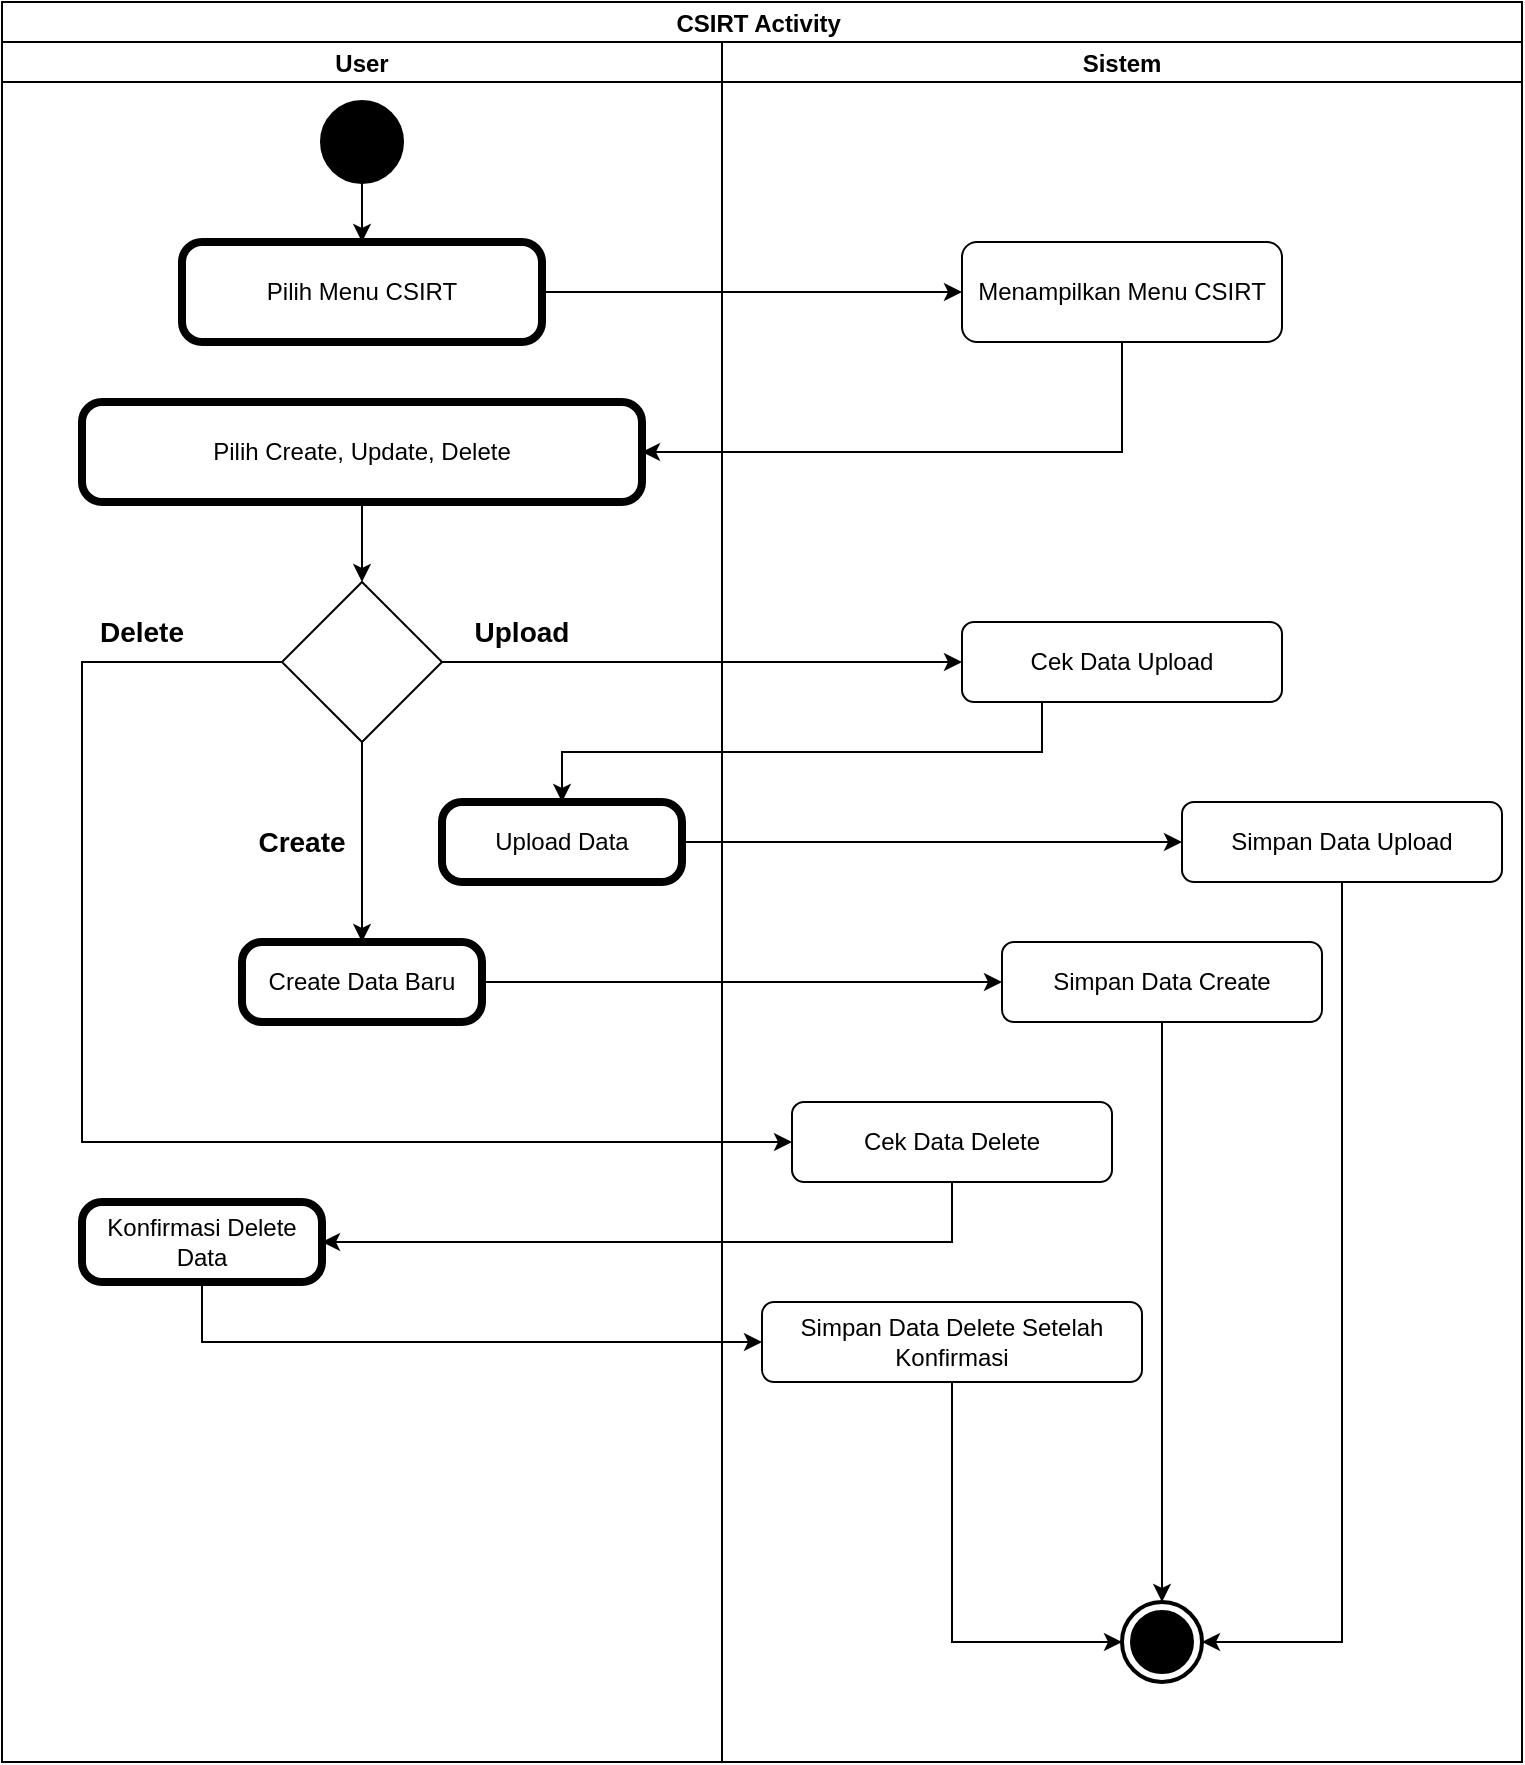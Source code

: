 <mxfile version="18.0.7" type="github">
  <diagram id="2AaTSGa9Z8BQQ-PvD9Bo" name="Page-1">
    <mxGraphModel dx="2062" dy="786" grid="1" gridSize="10" guides="1" tooltips="1" connect="1" arrows="1" fold="1" page="1" pageScale="1" pageWidth="850" pageHeight="1100" math="0" shadow="0">
      <root>
        <mxCell id="0" />
        <mxCell id="1" parent="0" />
        <mxCell id="jXdwk9JwkKEWe-Lg2wPp-1" value="CSIRT Activity " style="swimlane;childLayout=stackLayout;resizeParent=1;resizeParentMax=0;startSize=20;" vertex="1" parent="1">
          <mxGeometry x="40" y="40" width="760" height="880" as="geometry" />
        </mxCell>
        <mxCell id="jXdwk9JwkKEWe-Lg2wPp-2" value="User" style="swimlane;startSize=20;" vertex="1" parent="jXdwk9JwkKEWe-Lg2wPp-1">
          <mxGeometry y="20" width="360" height="860" as="geometry" />
        </mxCell>
        <mxCell id="jXdwk9JwkKEWe-Lg2wPp-24" style="edgeStyle=orthogonalEdgeStyle;rounded=0;orthogonalLoop=1;jettySize=auto;html=1;exitX=0.5;exitY=1;exitDx=0;exitDy=0;entryX=0.5;entryY=0;entryDx=0;entryDy=0;entryPerimeter=0;" edge="1" parent="jXdwk9JwkKEWe-Lg2wPp-2" source="jXdwk9JwkKEWe-Lg2wPp-5" target="jXdwk9JwkKEWe-Lg2wPp-6">
          <mxGeometry relative="1" as="geometry" />
        </mxCell>
        <mxCell id="jXdwk9JwkKEWe-Lg2wPp-5" value="" style="shape=ellipse;html=1;fillColor=#000000;strokeWidth=2;verticalLabelPosition=bottom;verticalAlignment=top;perimeter=ellipsePerimeter;" vertex="1" parent="jXdwk9JwkKEWe-Lg2wPp-2">
          <mxGeometry x="160" y="30" width="40" height="40" as="geometry" />
        </mxCell>
        <mxCell id="jXdwk9JwkKEWe-Lg2wPp-6" value="Pilih Menu CSIRT" style="points=[[0.25,0,0],[0.5,0,0],[0.75,0,0],[1,0.25,0],[1,0.5,0],[1,0.75,0],[0.75,1,0],[0.5,1,0],[0.25,1,0],[0,0.75,0],[0,0.5,0],[0,0.25,0]];shape=mxgraph.bpmn.task;whiteSpace=wrap;rectStyle=rounded;size=10;bpmnShapeType=call;" vertex="1" parent="jXdwk9JwkKEWe-Lg2wPp-2">
          <mxGeometry x="90" y="100" width="180" height="50" as="geometry" />
        </mxCell>
        <mxCell id="jXdwk9JwkKEWe-Lg2wPp-27" style="edgeStyle=orthogonalEdgeStyle;rounded=0;orthogonalLoop=1;jettySize=auto;html=1;exitX=0.5;exitY=1;exitDx=0;exitDy=0;exitPerimeter=0;entryX=0.5;entryY=0;entryDx=0;entryDy=0;" edge="1" parent="jXdwk9JwkKEWe-Lg2wPp-2" source="jXdwk9JwkKEWe-Lg2wPp-11" target="jXdwk9JwkKEWe-Lg2wPp-12">
          <mxGeometry relative="1" as="geometry" />
        </mxCell>
        <mxCell id="jXdwk9JwkKEWe-Lg2wPp-11" value="Pilih Create, Update, Delete" style="points=[[0.25,0,0],[0.5,0,0],[0.75,0,0],[1,0.25,0],[1,0.5,0],[1,0.75,0],[0.75,1,0],[0.5,1,0],[0.25,1,0],[0,0.75,0],[0,0.5,0],[0,0.25,0]];shape=mxgraph.bpmn.task;whiteSpace=wrap;rectStyle=rounded;size=10;bpmnShapeType=call;" vertex="1" parent="jXdwk9JwkKEWe-Lg2wPp-2">
          <mxGeometry x="40" y="180" width="280" height="50" as="geometry" />
        </mxCell>
        <mxCell id="jXdwk9JwkKEWe-Lg2wPp-22" style="edgeStyle=orthogonalEdgeStyle;rounded=0;orthogonalLoop=1;jettySize=auto;html=1;exitX=0.5;exitY=1;exitDx=0;exitDy=0;entryX=0.5;entryY=0;entryDx=0;entryDy=0;entryPerimeter=0;" edge="1" parent="jXdwk9JwkKEWe-Lg2wPp-2" source="jXdwk9JwkKEWe-Lg2wPp-12" target="jXdwk9JwkKEWe-Lg2wPp-17">
          <mxGeometry relative="1" as="geometry" />
        </mxCell>
        <mxCell id="jXdwk9JwkKEWe-Lg2wPp-12" value="" style="rhombus;whiteSpace=wrap;html=1;" vertex="1" parent="jXdwk9JwkKEWe-Lg2wPp-2">
          <mxGeometry x="140" y="270" width="80" height="80" as="geometry" />
        </mxCell>
        <mxCell id="jXdwk9JwkKEWe-Lg2wPp-14" value="Upload Data" style="points=[[0.25,0,0],[0.5,0,0],[0.75,0,0],[1,0.25,0],[1,0.5,0],[1,0.75,0],[0.75,1,0],[0.5,1,0],[0.25,1,0],[0,0.75,0],[0,0.5,0],[0,0.25,0]];shape=mxgraph.bpmn.task;whiteSpace=wrap;rectStyle=rounded;size=10;bpmnShapeType=call;" vertex="1" parent="jXdwk9JwkKEWe-Lg2wPp-2">
          <mxGeometry x="220" y="380" width="120" height="40" as="geometry" />
        </mxCell>
        <mxCell id="jXdwk9JwkKEWe-Lg2wPp-17" value="Create Data Baru" style="points=[[0.25,0,0],[0.5,0,0],[0.75,0,0],[1,0.25,0],[1,0.5,0],[1,0.75,0],[0.75,1,0],[0.5,1,0],[0.25,1,0],[0,0.75,0],[0,0.5,0],[0,0.25,0]];shape=mxgraph.bpmn.task;whiteSpace=wrap;rectStyle=rounded;size=10;bpmnShapeType=call;" vertex="1" parent="jXdwk9JwkKEWe-Lg2wPp-2">
          <mxGeometry x="120" y="450" width="120" height="40" as="geometry" />
        </mxCell>
        <mxCell id="jXdwk9JwkKEWe-Lg2wPp-28" value="Konfirmasi Delete Data" style="points=[[0.25,0,0],[0.5,0,0],[0.75,0,0],[1,0.25,0],[1,0.5,0],[1,0.75,0],[0.75,1,0],[0.5,1,0],[0.25,1,0],[0,0.75,0],[0,0.5,0],[0,0.25,0]];shape=mxgraph.bpmn.task;whiteSpace=wrap;rectStyle=rounded;size=10;bpmnShapeType=call;" vertex="1" parent="jXdwk9JwkKEWe-Lg2wPp-2">
          <mxGeometry x="40" y="580" width="120" height="40" as="geometry" />
        </mxCell>
        <mxCell id="jXdwk9JwkKEWe-Lg2wPp-39" value="&lt;b&gt;&lt;font style=&quot;font-size: 14px;&quot;&gt;Upload&lt;/font&gt;&lt;/b&gt;" style="text;html=1;strokeColor=none;fillColor=none;align=center;verticalAlign=middle;whiteSpace=wrap;rounded=0;" vertex="1" parent="jXdwk9JwkKEWe-Lg2wPp-2">
          <mxGeometry x="230" y="280" width="60" height="30" as="geometry" />
        </mxCell>
        <mxCell id="jXdwk9JwkKEWe-Lg2wPp-40" value="&lt;b&gt;&lt;font style=&quot;font-size: 14px;&quot;&gt;Create&lt;/font&gt;&lt;/b&gt;" style="text;html=1;strokeColor=none;fillColor=none;align=center;verticalAlign=middle;whiteSpace=wrap;rounded=0;" vertex="1" parent="jXdwk9JwkKEWe-Lg2wPp-2">
          <mxGeometry x="120" y="385" width="60" height="30" as="geometry" />
        </mxCell>
        <mxCell id="jXdwk9JwkKEWe-Lg2wPp-41" value="&lt;b&gt;&lt;font style=&quot;font-size: 14px;&quot;&gt;Delete&lt;/font&gt;&lt;/b&gt;" style="text;html=1;strokeColor=none;fillColor=none;align=center;verticalAlign=middle;whiteSpace=wrap;rounded=0;" vertex="1" parent="jXdwk9JwkKEWe-Lg2wPp-2">
          <mxGeometry x="40" y="280" width="60" height="30" as="geometry" />
        </mxCell>
        <mxCell id="jXdwk9JwkKEWe-Lg2wPp-4" value="Sistem" style="swimlane;startSize=20;" vertex="1" parent="jXdwk9JwkKEWe-Lg2wPp-1">
          <mxGeometry x="360" y="20" width="400" height="860" as="geometry" />
        </mxCell>
        <mxCell id="jXdwk9JwkKEWe-Lg2wPp-10" value="Menampilkan Menu CSIRT" style="shape=rect;html=1;rounded=1;whiteSpace=wrap;align=center;" vertex="1" parent="jXdwk9JwkKEWe-Lg2wPp-4">
          <mxGeometry x="120" y="100" width="160" height="50" as="geometry" />
        </mxCell>
        <mxCell id="jXdwk9JwkKEWe-Lg2wPp-13" value="Cek Data Upload" style="shape=rect;html=1;rounded=1;whiteSpace=wrap;align=center;" vertex="1" parent="jXdwk9JwkKEWe-Lg2wPp-4">
          <mxGeometry x="120" y="290" width="160" height="40" as="geometry" />
        </mxCell>
        <mxCell id="jXdwk9JwkKEWe-Lg2wPp-38" style="edgeStyle=orthogonalEdgeStyle;rounded=0;orthogonalLoop=1;jettySize=auto;html=1;exitX=0.5;exitY=1;exitDx=0;exitDy=0;entryX=1;entryY=0.5;entryDx=0;entryDy=0;entryPerimeter=0;" edge="1" parent="jXdwk9JwkKEWe-Lg2wPp-4" source="jXdwk9JwkKEWe-Lg2wPp-15" target="jXdwk9JwkKEWe-Lg2wPp-35">
          <mxGeometry relative="1" as="geometry" />
        </mxCell>
        <mxCell id="jXdwk9JwkKEWe-Lg2wPp-15" value="Simpan Data Upload" style="shape=rect;html=1;rounded=1;whiteSpace=wrap;align=center;" vertex="1" parent="jXdwk9JwkKEWe-Lg2wPp-4">
          <mxGeometry x="230" y="380" width="160" height="40" as="geometry" />
        </mxCell>
        <mxCell id="jXdwk9JwkKEWe-Lg2wPp-37" style="edgeStyle=orthogonalEdgeStyle;rounded=0;orthogonalLoop=1;jettySize=auto;html=1;exitX=0.5;exitY=1;exitDx=0;exitDy=0;entryX=0.5;entryY=0;entryDx=0;entryDy=0;entryPerimeter=0;" edge="1" parent="jXdwk9JwkKEWe-Lg2wPp-4" source="jXdwk9JwkKEWe-Lg2wPp-16" target="jXdwk9JwkKEWe-Lg2wPp-35">
          <mxGeometry relative="1" as="geometry" />
        </mxCell>
        <mxCell id="jXdwk9JwkKEWe-Lg2wPp-16" value="Simpan Data Create" style="shape=rect;html=1;rounded=1;whiteSpace=wrap;align=center;" vertex="1" parent="jXdwk9JwkKEWe-Lg2wPp-4">
          <mxGeometry x="140" y="450" width="160" height="40" as="geometry" />
        </mxCell>
        <mxCell id="jXdwk9JwkKEWe-Lg2wPp-29" value="Cek Data Delete" style="shape=rect;html=1;rounded=1;whiteSpace=wrap;align=center;" vertex="1" parent="jXdwk9JwkKEWe-Lg2wPp-4">
          <mxGeometry x="35" y="530" width="160" height="40" as="geometry" />
        </mxCell>
        <mxCell id="jXdwk9JwkKEWe-Lg2wPp-36" style="edgeStyle=orthogonalEdgeStyle;rounded=0;orthogonalLoop=1;jettySize=auto;html=1;exitX=0.5;exitY=1;exitDx=0;exitDy=0;entryX=0;entryY=0.5;entryDx=0;entryDy=0;entryPerimeter=0;" edge="1" parent="jXdwk9JwkKEWe-Lg2wPp-4" source="jXdwk9JwkKEWe-Lg2wPp-32" target="jXdwk9JwkKEWe-Lg2wPp-35">
          <mxGeometry relative="1" as="geometry" />
        </mxCell>
        <mxCell id="jXdwk9JwkKEWe-Lg2wPp-32" value="Simpan Data Delete Setelah Konfirmasi" style="shape=rect;html=1;rounded=1;whiteSpace=wrap;align=center;" vertex="1" parent="jXdwk9JwkKEWe-Lg2wPp-4">
          <mxGeometry x="20" y="630" width="190" height="40" as="geometry" />
        </mxCell>
        <mxCell id="jXdwk9JwkKEWe-Lg2wPp-35" value="" style="html=1;shape=mxgraph.sysml.actFinal;strokeWidth=2;verticalLabelPosition=bottom;verticalAlignment=top;" vertex="1" parent="jXdwk9JwkKEWe-Lg2wPp-4">
          <mxGeometry x="200" y="780" width="40" height="40" as="geometry" />
        </mxCell>
        <mxCell id="jXdwk9JwkKEWe-Lg2wPp-19" style="edgeStyle=orthogonalEdgeStyle;rounded=0;orthogonalLoop=1;jettySize=auto;html=1;exitX=1;exitY=0.5;exitDx=0;exitDy=0;entryX=0;entryY=0.5;entryDx=0;entryDy=0;" edge="1" parent="jXdwk9JwkKEWe-Lg2wPp-1" source="jXdwk9JwkKEWe-Lg2wPp-12" target="jXdwk9JwkKEWe-Lg2wPp-13">
          <mxGeometry relative="1" as="geometry" />
        </mxCell>
        <mxCell id="jXdwk9JwkKEWe-Lg2wPp-20" style="edgeStyle=orthogonalEdgeStyle;rounded=0;orthogonalLoop=1;jettySize=auto;html=1;exitX=0.25;exitY=1;exitDx=0;exitDy=0;entryX=0.5;entryY=0;entryDx=0;entryDy=0;entryPerimeter=0;" edge="1" parent="jXdwk9JwkKEWe-Lg2wPp-1" source="jXdwk9JwkKEWe-Lg2wPp-13" target="jXdwk9JwkKEWe-Lg2wPp-14">
          <mxGeometry relative="1" as="geometry" />
        </mxCell>
        <mxCell id="jXdwk9JwkKEWe-Lg2wPp-21" style="edgeStyle=orthogonalEdgeStyle;rounded=0;orthogonalLoop=1;jettySize=auto;html=1;exitX=1;exitY=0.5;exitDx=0;exitDy=0;exitPerimeter=0;entryX=0;entryY=0.5;entryDx=0;entryDy=0;" edge="1" parent="jXdwk9JwkKEWe-Lg2wPp-1" source="jXdwk9JwkKEWe-Lg2wPp-14" target="jXdwk9JwkKEWe-Lg2wPp-15">
          <mxGeometry relative="1" as="geometry" />
        </mxCell>
        <mxCell id="jXdwk9JwkKEWe-Lg2wPp-23" style="edgeStyle=orthogonalEdgeStyle;rounded=0;orthogonalLoop=1;jettySize=auto;html=1;exitX=1;exitY=0.5;exitDx=0;exitDy=0;exitPerimeter=0;entryX=0;entryY=0.5;entryDx=0;entryDy=0;" edge="1" parent="jXdwk9JwkKEWe-Lg2wPp-1" source="jXdwk9JwkKEWe-Lg2wPp-17" target="jXdwk9JwkKEWe-Lg2wPp-16">
          <mxGeometry relative="1" as="geometry" />
        </mxCell>
        <mxCell id="jXdwk9JwkKEWe-Lg2wPp-25" style="edgeStyle=orthogonalEdgeStyle;rounded=0;orthogonalLoop=1;jettySize=auto;html=1;exitX=1;exitY=0.5;exitDx=0;exitDy=0;exitPerimeter=0;entryX=0;entryY=0.5;entryDx=0;entryDy=0;" edge="1" parent="jXdwk9JwkKEWe-Lg2wPp-1" source="jXdwk9JwkKEWe-Lg2wPp-6" target="jXdwk9JwkKEWe-Lg2wPp-10">
          <mxGeometry relative="1" as="geometry" />
        </mxCell>
        <mxCell id="jXdwk9JwkKEWe-Lg2wPp-26" style="edgeStyle=orthogonalEdgeStyle;rounded=0;orthogonalLoop=1;jettySize=auto;html=1;exitX=0.5;exitY=1;exitDx=0;exitDy=0;entryX=1;entryY=0.5;entryDx=0;entryDy=0;entryPerimeter=0;" edge="1" parent="jXdwk9JwkKEWe-Lg2wPp-1" source="jXdwk9JwkKEWe-Lg2wPp-10" target="jXdwk9JwkKEWe-Lg2wPp-11">
          <mxGeometry relative="1" as="geometry" />
        </mxCell>
        <mxCell id="jXdwk9JwkKEWe-Lg2wPp-30" style="edgeStyle=orthogonalEdgeStyle;rounded=0;orthogonalLoop=1;jettySize=auto;html=1;exitX=0;exitY=0.5;exitDx=0;exitDy=0;entryX=0;entryY=0.5;entryDx=0;entryDy=0;" edge="1" parent="jXdwk9JwkKEWe-Lg2wPp-1" source="jXdwk9JwkKEWe-Lg2wPp-12" target="jXdwk9JwkKEWe-Lg2wPp-29">
          <mxGeometry relative="1" as="geometry">
            <Array as="points">
              <mxPoint x="40" y="330" />
              <mxPoint x="40" y="570" />
            </Array>
          </mxGeometry>
        </mxCell>
        <mxCell id="jXdwk9JwkKEWe-Lg2wPp-31" style="edgeStyle=orthogonalEdgeStyle;rounded=0;orthogonalLoop=1;jettySize=auto;html=1;exitX=0.5;exitY=1;exitDx=0;exitDy=0;entryX=1;entryY=0.5;entryDx=0;entryDy=0;entryPerimeter=0;" edge="1" parent="jXdwk9JwkKEWe-Lg2wPp-1" source="jXdwk9JwkKEWe-Lg2wPp-29" target="jXdwk9JwkKEWe-Lg2wPp-28">
          <mxGeometry relative="1" as="geometry" />
        </mxCell>
        <mxCell id="jXdwk9JwkKEWe-Lg2wPp-33" style="edgeStyle=orthogonalEdgeStyle;rounded=0;orthogonalLoop=1;jettySize=auto;html=1;exitX=0.5;exitY=1;exitDx=0;exitDy=0;exitPerimeter=0;entryX=0;entryY=0.5;entryDx=0;entryDy=0;" edge="1" parent="jXdwk9JwkKEWe-Lg2wPp-1" source="jXdwk9JwkKEWe-Lg2wPp-28" target="jXdwk9JwkKEWe-Lg2wPp-32">
          <mxGeometry relative="1" as="geometry" />
        </mxCell>
      </root>
    </mxGraphModel>
  </diagram>
</mxfile>
